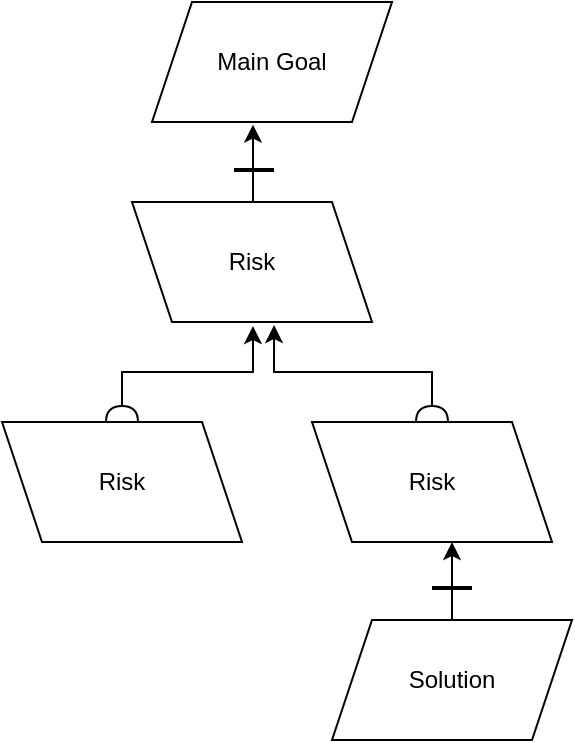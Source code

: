 <mxfile version="24.6.4" type="device">
  <diagram name="Page-1" id="eKmYvczm5sZ4uzTXXk1F">
    <mxGraphModel dx="1183" dy="663" grid="1" gridSize="10" guides="1" tooltips="1" connect="1" arrows="1" fold="1" page="1" pageScale="1" pageWidth="850" pageHeight="1100" math="0" shadow="0">
      <root>
        <mxCell id="0" />
        <mxCell id="1" parent="0" />
        <mxCell id="Ka9au9_dpPtv9UXWhTp8-1" value="Main Goal" style="shape=parallelogram;perimeter=parallelogramPerimeter;whiteSpace=wrap;html=1;fixedSize=1;" vertex="1" parent="1">
          <mxGeometry x="380" y="90" width="120" height="60" as="geometry" />
        </mxCell>
        <mxCell id="Ka9au9_dpPtv9UXWhTp8-2" value="Risk" style="shape=parallelogram;perimeter=parallelogramPerimeter;whiteSpace=wrap;html=1;fixedSize=1;flipV=1;" vertex="1" parent="1">
          <mxGeometry x="370" y="190" width="120" height="60" as="geometry" />
        </mxCell>
        <mxCell id="Ka9au9_dpPtv9UXWhTp8-23" value="Risk" style="shape=parallelogram;perimeter=parallelogramPerimeter;whiteSpace=wrap;html=1;fixedSize=1;flipV=1;" vertex="1" parent="1">
          <mxGeometry x="305" y="300" width="120" height="60" as="geometry" />
        </mxCell>
        <mxCell id="Ka9au9_dpPtv9UXWhTp8-24" style="edgeStyle=orthogonalEdgeStyle;rounded=0;orthogonalLoop=1;jettySize=auto;html=1;entryX=0.504;entryY=-0.034;entryDx=0;entryDy=0;entryPerimeter=0;startArrow=halfCircle;startFill=0;" edge="1" parent="1" source="Ka9au9_dpPtv9UXWhTp8-23" target="Ka9au9_dpPtv9UXWhTp8-2">
          <mxGeometry relative="1" as="geometry" />
        </mxCell>
        <mxCell id="Ka9au9_dpPtv9UXWhTp8-25" value="Risk" style="shape=parallelogram;perimeter=parallelogramPerimeter;whiteSpace=wrap;html=1;fixedSize=1;flipV=1;" vertex="1" parent="1">
          <mxGeometry x="460" y="300" width="120" height="60" as="geometry" />
        </mxCell>
        <mxCell id="Ka9au9_dpPtv9UXWhTp8-26" style="edgeStyle=orthogonalEdgeStyle;rounded=0;orthogonalLoop=1;jettySize=auto;html=1;entryX=0.592;entryY=-0.025;entryDx=0;entryDy=0;entryPerimeter=0;startArrow=halfCircle;startFill=0;" edge="1" parent="1" source="Ka9au9_dpPtv9UXWhTp8-25" target="Ka9au9_dpPtv9UXWhTp8-2">
          <mxGeometry relative="1" as="geometry" />
        </mxCell>
        <mxCell id="Ka9au9_dpPtv9UXWhTp8-31" value="" style="group" vertex="1" connectable="0" parent="1">
          <mxGeometry x="520" y="360" width="20" height="39" as="geometry" />
        </mxCell>
        <mxCell id="Ka9au9_dpPtv9UXWhTp8-29" style="edgeStyle=elbowEdgeStyle;rounded=0;orthogonalLoop=1;jettySize=auto;html=1;entryX=0.422;entryY=1.022;entryDx=0;entryDy=0;entryPerimeter=0;" edge="1" parent="Ka9au9_dpPtv9UXWhTp8-31">
          <mxGeometry relative="1" as="geometry">
            <mxPoint x="10" y="39" as="sourcePoint" />
            <mxPoint x="10" as="targetPoint" />
          </mxGeometry>
        </mxCell>
        <mxCell id="Ka9au9_dpPtv9UXWhTp8-30" value="" style="endArrow=none;html=1;rounded=0;strokeWidth=2;" edge="1" parent="Ka9au9_dpPtv9UXWhTp8-31">
          <mxGeometry width="50" height="50" relative="1" as="geometry">
            <mxPoint y="23" as="sourcePoint" />
            <mxPoint x="20" y="23" as="targetPoint" />
          </mxGeometry>
        </mxCell>
        <mxCell id="Ka9au9_dpPtv9UXWhTp8-32" value="" style="group" vertex="1" connectable="0" parent="1">
          <mxGeometry x="421" y="174" width="20" as="geometry" />
        </mxCell>
        <mxCell id="Ka9au9_dpPtv9UXWhTp8-3" style="edgeStyle=elbowEdgeStyle;rounded=0;orthogonalLoop=1;jettySize=auto;html=1;entryX=0.422;entryY=1.022;entryDx=0;entryDy=0;entryPerimeter=0;" edge="1" parent="Ka9au9_dpPtv9UXWhTp8-32" source="Ka9au9_dpPtv9UXWhTp8-2" target="Ka9au9_dpPtv9UXWhTp8-1">
          <mxGeometry relative="1" as="geometry" />
        </mxCell>
        <mxCell id="Ka9au9_dpPtv9UXWhTp8-22" value="" style="endArrow=none;html=1;rounded=0;strokeWidth=2;" edge="1" parent="Ka9au9_dpPtv9UXWhTp8-32">
          <mxGeometry width="50" height="50" relative="1" as="geometry">
            <mxPoint as="sourcePoint" />
            <mxPoint x="20" as="targetPoint" />
          </mxGeometry>
        </mxCell>
        <mxCell id="Ka9au9_dpPtv9UXWhTp8-33" value="Solution" style="shape=parallelogram;perimeter=parallelogramPerimeter;whiteSpace=wrap;html=1;fixedSize=1;" vertex="1" parent="1">
          <mxGeometry x="470" y="399" width="120" height="60" as="geometry" />
        </mxCell>
      </root>
    </mxGraphModel>
  </diagram>
</mxfile>

